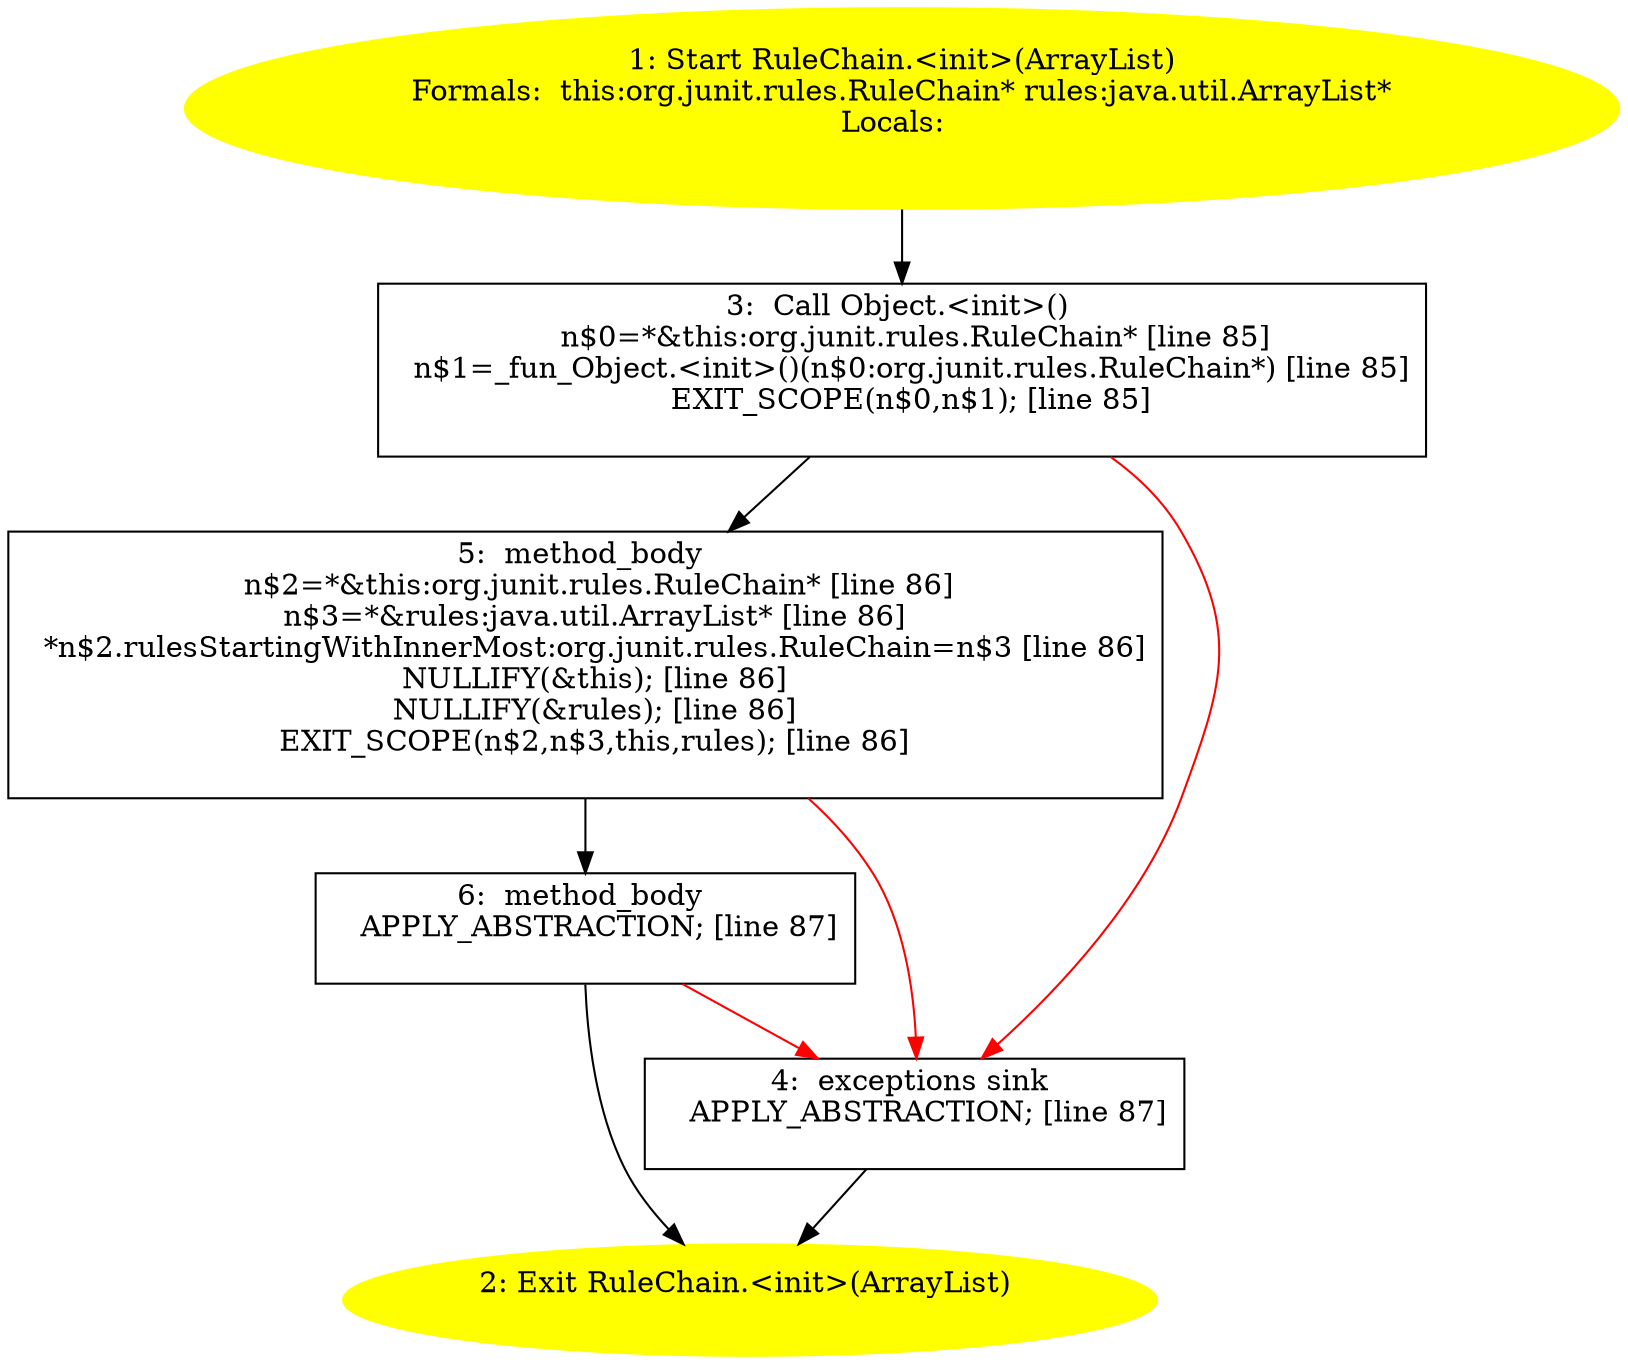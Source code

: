 /* @generated */
digraph cfg {
"org.junit.rules.RuleChain.<init>(java.util.ArrayList).606e961e2ad0c9d9ca74721bcda26b07_1" [label="1: Start RuleChain.<init>(ArrayList)\nFormals:  this:org.junit.rules.RuleChain* rules:java.util.ArrayList*\nLocals:  \n  " color=yellow style=filled]
	

	 "org.junit.rules.RuleChain.<init>(java.util.ArrayList).606e961e2ad0c9d9ca74721bcda26b07_1" -> "org.junit.rules.RuleChain.<init>(java.util.ArrayList).606e961e2ad0c9d9ca74721bcda26b07_3" ;
"org.junit.rules.RuleChain.<init>(java.util.ArrayList).606e961e2ad0c9d9ca74721bcda26b07_2" [label="2: Exit RuleChain.<init>(ArrayList) \n  " color=yellow style=filled]
	

"org.junit.rules.RuleChain.<init>(java.util.ArrayList).606e961e2ad0c9d9ca74721bcda26b07_3" [label="3:  Call Object.<init>() \n   n$0=*&this:org.junit.rules.RuleChain* [line 85]\n  n$1=_fun_Object.<init>()(n$0:org.junit.rules.RuleChain*) [line 85]\n  EXIT_SCOPE(n$0,n$1); [line 85]\n " shape="box"]
	

	 "org.junit.rules.RuleChain.<init>(java.util.ArrayList).606e961e2ad0c9d9ca74721bcda26b07_3" -> "org.junit.rules.RuleChain.<init>(java.util.ArrayList).606e961e2ad0c9d9ca74721bcda26b07_5" ;
	 "org.junit.rules.RuleChain.<init>(java.util.ArrayList).606e961e2ad0c9d9ca74721bcda26b07_3" -> "org.junit.rules.RuleChain.<init>(java.util.ArrayList).606e961e2ad0c9d9ca74721bcda26b07_4" [color="red" ];
"org.junit.rules.RuleChain.<init>(java.util.ArrayList).606e961e2ad0c9d9ca74721bcda26b07_4" [label="4:  exceptions sink \n   APPLY_ABSTRACTION; [line 87]\n " shape="box"]
	

	 "org.junit.rules.RuleChain.<init>(java.util.ArrayList).606e961e2ad0c9d9ca74721bcda26b07_4" -> "org.junit.rules.RuleChain.<init>(java.util.ArrayList).606e961e2ad0c9d9ca74721bcda26b07_2" ;
"org.junit.rules.RuleChain.<init>(java.util.ArrayList).606e961e2ad0c9d9ca74721bcda26b07_5" [label="5:  method_body \n   n$2=*&this:org.junit.rules.RuleChain* [line 86]\n  n$3=*&rules:java.util.ArrayList* [line 86]\n  *n$2.rulesStartingWithInnerMost:org.junit.rules.RuleChain=n$3 [line 86]\n  NULLIFY(&this); [line 86]\n  NULLIFY(&rules); [line 86]\n  EXIT_SCOPE(n$2,n$3,this,rules); [line 86]\n " shape="box"]
	

	 "org.junit.rules.RuleChain.<init>(java.util.ArrayList).606e961e2ad0c9d9ca74721bcda26b07_5" -> "org.junit.rules.RuleChain.<init>(java.util.ArrayList).606e961e2ad0c9d9ca74721bcda26b07_6" ;
	 "org.junit.rules.RuleChain.<init>(java.util.ArrayList).606e961e2ad0c9d9ca74721bcda26b07_5" -> "org.junit.rules.RuleChain.<init>(java.util.ArrayList).606e961e2ad0c9d9ca74721bcda26b07_4" [color="red" ];
"org.junit.rules.RuleChain.<init>(java.util.ArrayList).606e961e2ad0c9d9ca74721bcda26b07_6" [label="6:  method_body \n   APPLY_ABSTRACTION; [line 87]\n " shape="box"]
	

	 "org.junit.rules.RuleChain.<init>(java.util.ArrayList).606e961e2ad0c9d9ca74721bcda26b07_6" -> "org.junit.rules.RuleChain.<init>(java.util.ArrayList).606e961e2ad0c9d9ca74721bcda26b07_2" ;
	 "org.junit.rules.RuleChain.<init>(java.util.ArrayList).606e961e2ad0c9d9ca74721bcda26b07_6" -> "org.junit.rules.RuleChain.<init>(java.util.ArrayList).606e961e2ad0c9d9ca74721bcda26b07_4" [color="red" ];
}
